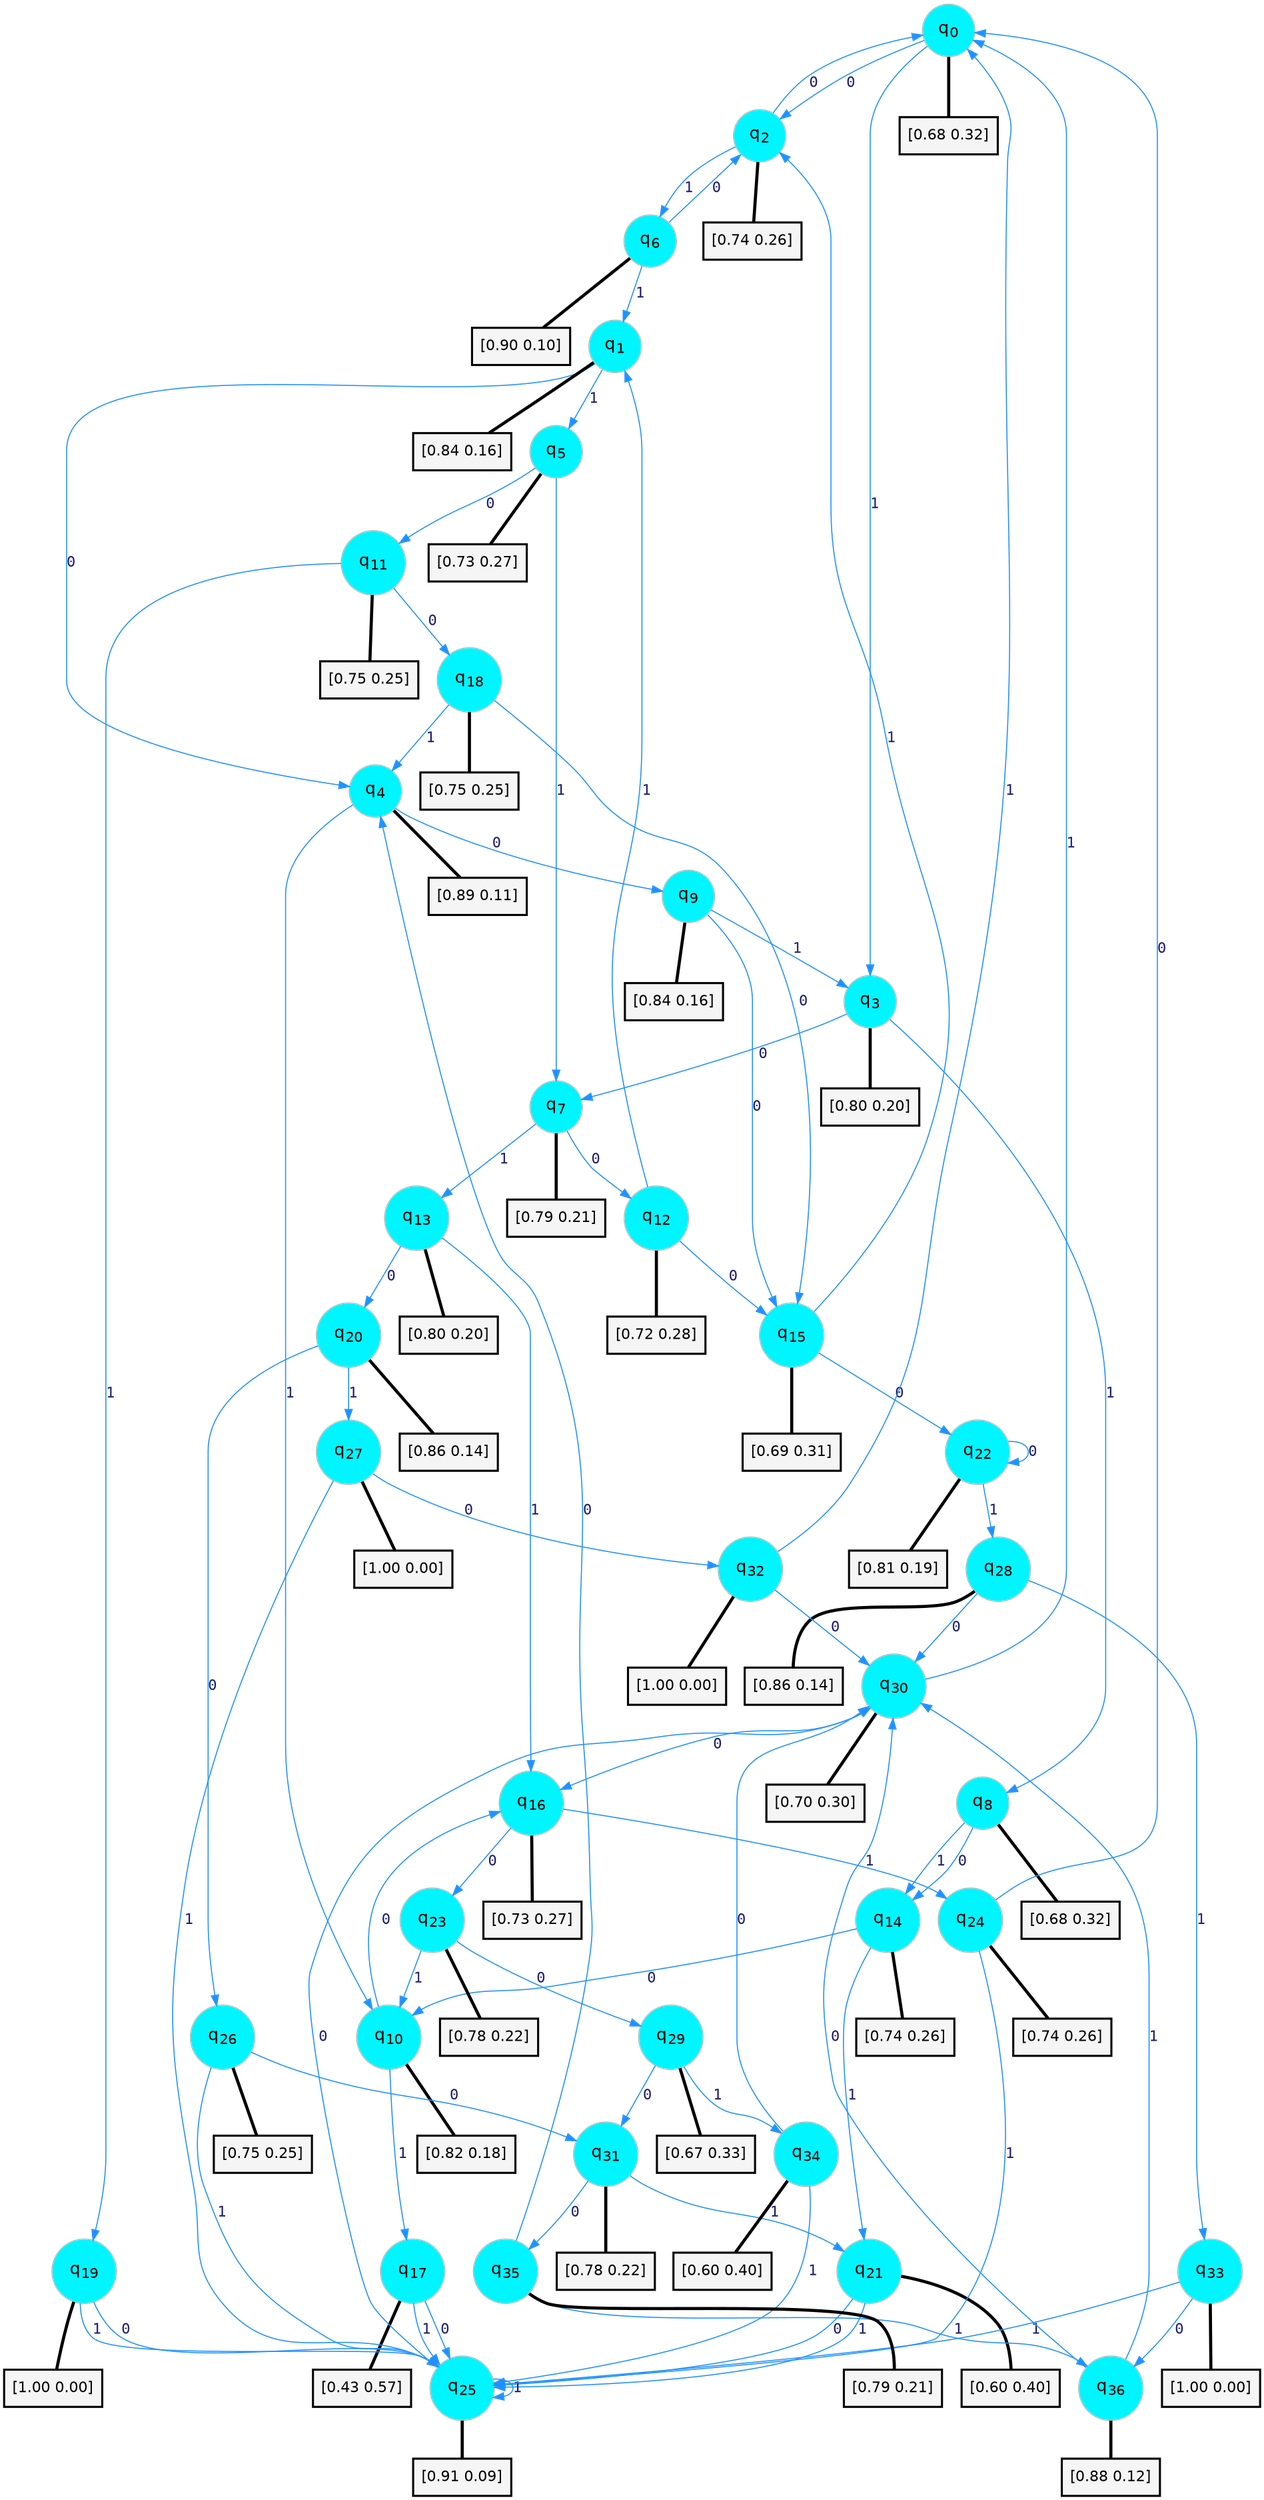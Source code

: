 digraph G {
graph [
bgcolor=transparent, dpi=300, rankdir=TD, size="40,25"];
node [
color=gray, fillcolor=turquoise1, fontcolor=black, fontname=Helvetica, fontsize=16, fontweight=bold, shape=circle, style=filled];
edge [
arrowsize=1, color=dodgerblue1, fontcolor=midnightblue, fontname=courier, fontweight=bold, penwidth=1, style=solid, weight=20];
0[label=<q<SUB>0</SUB>>];
1[label=<q<SUB>1</SUB>>];
2[label=<q<SUB>2</SUB>>];
3[label=<q<SUB>3</SUB>>];
4[label=<q<SUB>4</SUB>>];
5[label=<q<SUB>5</SUB>>];
6[label=<q<SUB>6</SUB>>];
7[label=<q<SUB>7</SUB>>];
8[label=<q<SUB>8</SUB>>];
9[label=<q<SUB>9</SUB>>];
10[label=<q<SUB>10</SUB>>];
11[label=<q<SUB>11</SUB>>];
12[label=<q<SUB>12</SUB>>];
13[label=<q<SUB>13</SUB>>];
14[label=<q<SUB>14</SUB>>];
15[label=<q<SUB>15</SUB>>];
16[label=<q<SUB>16</SUB>>];
17[label=<q<SUB>17</SUB>>];
18[label=<q<SUB>18</SUB>>];
19[label=<q<SUB>19</SUB>>];
20[label=<q<SUB>20</SUB>>];
21[label=<q<SUB>21</SUB>>];
22[label=<q<SUB>22</SUB>>];
23[label=<q<SUB>23</SUB>>];
24[label=<q<SUB>24</SUB>>];
25[label=<q<SUB>25</SUB>>];
26[label=<q<SUB>26</SUB>>];
27[label=<q<SUB>27</SUB>>];
28[label=<q<SUB>28</SUB>>];
29[label=<q<SUB>29</SUB>>];
30[label=<q<SUB>30</SUB>>];
31[label=<q<SUB>31</SUB>>];
32[label=<q<SUB>32</SUB>>];
33[label=<q<SUB>33</SUB>>];
34[label=<q<SUB>34</SUB>>];
35[label=<q<SUB>35</SUB>>];
36[label=<q<SUB>36</SUB>>];
37[label="[0.68 0.32]", shape=box,fontcolor=black, fontname=Helvetica, fontsize=14, penwidth=2, fillcolor=whitesmoke,color=black];
38[label="[0.84 0.16]", shape=box,fontcolor=black, fontname=Helvetica, fontsize=14, penwidth=2, fillcolor=whitesmoke,color=black];
39[label="[0.74 0.26]", shape=box,fontcolor=black, fontname=Helvetica, fontsize=14, penwidth=2, fillcolor=whitesmoke,color=black];
40[label="[0.80 0.20]", shape=box,fontcolor=black, fontname=Helvetica, fontsize=14, penwidth=2, fillcolor=whitesmoke,color=black];
41[label="[0.89 0.11]", shape=box,fontcolor=black, fontname=Helvetica, fontsize=14, penwidth=2, fillcolor=whitesmoke,color=black];
42[label="[0.73 0.27]", shape=box,fontcolor=black, fontname=Helvetica, fontsize=14, penwidth=2, fillcolor=whitesmoke,color=black];
43[label="[0.90 0.10]", shape=box,fontcolor=black, fontname=Helvetica, fontsize=14, penwidth=2, fillcolor=whitesmoke,color=black];
44[label="[0.79 0.21]", shape=box,fontcolor=black, fontname=Helvetica, fontsize=14, penwidth=2, fillcolor=whitesmoke,color=black];
45[label="[0.68 0.32]", shape=box,fontcolor=black, fontname=Helvetica, fontsize=14, penwidth=2, fillcolor=whitesmoke,color=black];
46[label="[0.84 0.16]", shape=box,fontcolor=black, fontname=Helvetica, fontsize=14, penwidth=2, fillcolor=whitesmoke,color=black];
47[label="[0.82 0.18]", shape=box,fontcolor=black, fontname=Helvetica, fontsize=14, penwidth=2, fillcolor=whitesmoke,color=black];
48[label="[0.75 0.25]", shape=box,fontcolor=black, fontname=Helvetica, fontsize=14, penwidth=2, fillcolor=whitesmoke,color=black];
49[label="[0.72 0.28]", shape=box,fontcolor=black, fontname=Helvetica, fontsize=14, penwidth=2, fillcolor=whitesmoke,color=black];
50[label="[0.80 0.20]", shape=box,fontcolor=black, fontname=Helvetica, fontsize=14, penwidth=2, fillcolor=whitesmoke,color=black];
51[label="[0.74 0.26]", shape=box,fontcolor=black, fontname=Helvetica, fontsize=14, penwidth=2, fillcolor=whitesmoke,color=black];
52[label="[0.69 0.31]", shape=box,fontcolor=black, fontname=Helvetica, fontsize=14, penwidth=2, fillcolor=whitesmoke,color=black];
53[label="[0.73 0.27]", shape=box,fontcolor=black, fontname=Helvetica, fontsize=14, penwidth=2, fillcolor=whitesmoke,color=black];
54[label="[0.43 0.57]", shape=box,fontcolor=black, fontname=Helvetica, fontsize=14, penwidth=2, fillcolor=whitesmoke,color=black];
55[label="[0.75 0.25]", shape=box,fontcolor=black, fontname=Helvetica, fontsize=14, penwidth=2, fillcolor=whitesmoke,color=black];
56[label="[1.00 0.00]", shape=box,fontcolor=black, fontname=Helvetica, fontsize=14, penwidth=2, fillcolor=whitesmoke,color=black];
57[label="[0.86 0.14]", shape=box,fontcolor=black, fontname=Helvetica, fontsize=14, penwidth=2, fillcolor=whitesmoke,color=black];
58[label="[0.60 0.40]", shape=box,fontcolor=black, fontname=Helvetica, fontsize=14, penwidth=2, fillcolor=whitesmoke,color=black];
59[label="[0.81 0.19]", shape=box,fontcolor=black, fontname=Helvetica, fontsize=14, penwidth=2, fillcolor=whitesmoke,color=black];
60[label="[0.78 0.22]", shape=box,fontcolor=black, fontname=Helvetica, fontsize=14, penwidth=2, fillcolor=whitesmoke,color=black];
61[label="[0.74 0.26]", shape=box,fontcolor=black, fontname=Helvetica, fontsize=14, penwidth=2, fillcolor=whitesmoke,color=black];
62[label="[0.91 0.09]", shape=box,fontcolor=black, fontname=Helvetica, fontsize=14, penwidth=2, fillcolor=whitesmoke,color=black];
63[label="[0.75 0.25]", shape=box,fontcolor=black, fontname=Helvetica, fontsize=14, penwidth=2, fillcolor=whitesmoke,color=black];
64[label="[1.00 0.00]", shape=box,fontcolor=black, fontname=Helvetica, fontsize=14, penwidth=2, fillcolor=whitesmoke,color=black];
65[label="[0.86 0.14]", shape=box,fontcolor=black, fontname=Helvetica, fontsize=14, penwidth=2, fillcolor=whitesmoke,color=black];
66[label="[0.67 0.33]", shape=box,fontcolor=black, fontname=Helvetica, fontsize=14, penwidth=2, fillcolor=whitesmoke,color=black];
67[label="[0.70 0.30]", shape=box,fontcolor=black, fontname=Helvetica, fontsize=14, penwidth=2, fillcolor=whitesmoke,color=black];
68[label="[0.78 0.22]", shape=box,fontcolor=black, fontname=Helvetica, fontsize=14, penwidth=2, fillcolor=whitesmoke,color=black];
69[label="[1.00 0.00]", shape=box,fontcolor=black, fontname=Helvetica, fontsize=14, penwidth=2, fillcolor=whitesmoke,color=black];
70[label="[1.00 0.00]", shape=box,fontcolor=black, fontname=Helvetica, fontsize=14, penwidth=2, fillcolor=whitesmoke,color=black];
71[label="[0.60 0.40]", shape=box,fontcolor=black, fontname=Helvetica, fontsize=14, penwidth=2, fillcolor=whitesmoke,color=black];
72[label="[0.79 0.21]", shape=box,fontcolor=black, fontname=Helvetica, fontsize=14, penwidth=2, fillcolor=whitesmoke,color=black];
73[label="[0.88 0.12]", shape=box,fontcolor=black, fontname=Helvetica, fontsize=14, penwidth=2, fillcolor=whitesmoke,color=black];
0->2 [label=0];
0->3 [label=1];
0->37 [arrowhead=none, penwidth=3,color=black];
1->4 [label=0];
1->5 [label=1];
1->38 [arrowhead=none, penwidth=3,color=black];
2->0 [label=0];
2->6 [label=1];
2->39 [arrowhead=none, penwidth=3,color=black];
3->7 [label=0];
3->8 [label=1];
3->40 [arrowhead=none, penwidth=3,color=black];
4->9 [label=0];
4->10 [label=1];
4->41 [arrowhead=none, penwidth=3,color=black];
5->11 [label=0];
5->7 [label=1];
5->42 [arrowhead=none, penwidth=3,color=black];
6->2 [label=0];
6->1 [label=1];
6->43 [arrowhead=none, penwidth=3,color=black];
7->12 [label=0];
7->13 [label=1];
7->44 [arrowhead=none, penwidth=3,color=black];
8->14 [label=0];
8->14 [label=1];
8->45 [arrowhead=none, penwidth=3,color=black];
9->15 [label=0];
9->3 [label=1];
9->46 [arrowhead=none, penwidth=3,color=black];
10->16 [label=0];
10->17 [label=1];
10->47 [arrowhead=none, penwidth=3,color=black];
11->18 [label=0];
11->19 [label=1];
11->48 [arrowhead=none, penwidth=3,color=black];
12->15 [label=0];
12->1 [label=1];
12->49 [arrowhead=none, penwidth=3,color=black];
13->20 [label=0];
13->16 [label=1];
13->50 [arrowhead=none, penwidth=3,color=black];
14->10 [label=0];
14->21 [label=1];
14->51 [arrowhead=none, penwidth=3,color=black];
15->22 [label=0];
15->2 [label=1];
15->52 [arrowhead=none, penwidth=3,color=black];
16->23 [label=0];
16->24 [label=1];
16->53 [arrowhead=none, penwidth=3,color=black];
17->25 [label=0];
17->25 [label=1];
17->54 [arrowhead=none, penwidth=3,color=black];
18->15 [label=0];
18->4 [label=1];
18->55 [arrowhead=none, penwidth=3,color=black];
19->25 [label=0];
19->25 [label=1];
19->56 [arrowhead=none, penwidth=3,color=black];
20->26 [label=0];
20->27 [label=1];
20->57 [arrowhead=none, penwidth=3,color=black];
21->25 [label=0];
21->25 [label=1];
21->58 [arrowhead=none, penwidth=3,color=black];
22->22 [label=0];
22->28 [label=1];
22->59 [arrowhead=none, penwidth=3,color=black];
23->29 [label=0];
23->10 [label=1];
23->60 [arrowhead=none, penwidth=3,color=black];
24->0 [label=0];
24->25 [label=1];
24->61 [arrowhead=none, penwidth=3,color=black];
25->30 [label=0];
25->25 [label=1];
25->62 [arrowhead=none, penwidth=3,color=black];
26->31 [label=0];
26->25 [label=1];
26->63 [arrowhead=none, penwidth=3,color=black];
27->32 [label=0];
27->25 [label=1];
27->64 [arrowhead=none, penwidth=3,color=black];
28->30 [label=0];
28->33 [label=1];
28->65 [arrowhead=none, penwidth=3,color=black];
29->31 [label=0];
29->34 [label=1];
29->66 [arrowhead=none, penwidth=3,color=black];
30->16 [label=0];
30->0 [label=1];
30->67 [arrowhead=none, penwidth=3,color=black];
31->35 [label=0];
31->21 [label=1];
31->68 [arrowhead=none, penwidth=3,color=black];
32->30 [label=0];
32->0 [label=1];
32->69 [arrowhead=none, penwidth=3,color=black];
33->36 [label=0];
33->25 [label=1];
33->70 [arrowhead=none, penwidth=3,color=black];
34->30 [label=0];
34->25 [label=1];
34->71 [arrowhead=none, penwidth=3,color=black];
35->4 [label=0];
35->36 [label=1];
35->72 [arrowhead=none, penwidth=3,color=black];
36->30 [label=0];
36->30 [label=1];
36->73 [arrowhead=none, penwidth=3,color=black];
}
